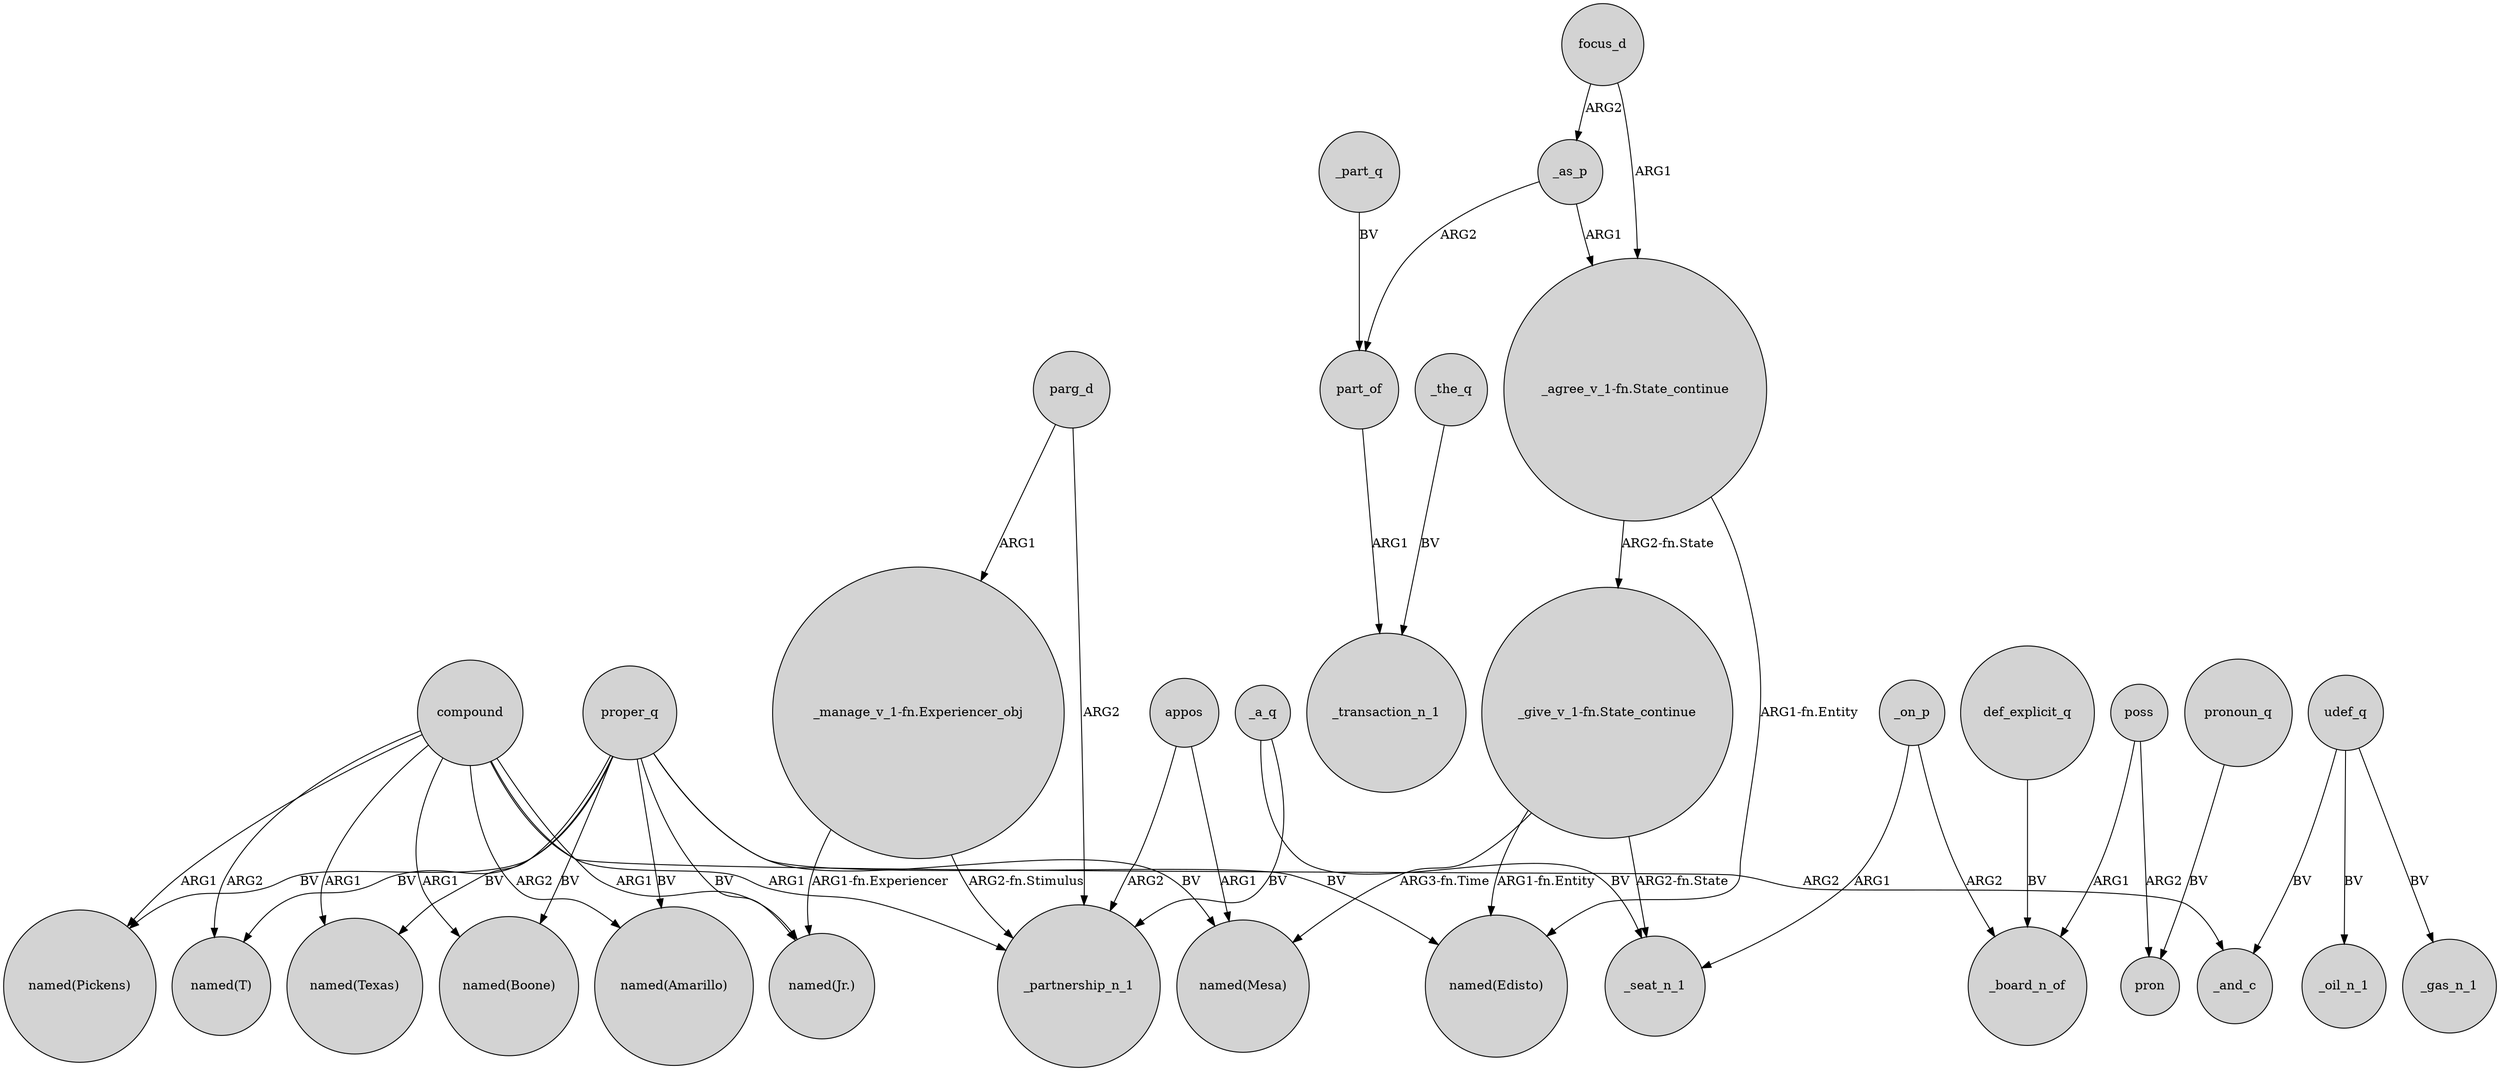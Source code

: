 digraph {
	node [shape=circle style=filled]
	proper_q -> "named(Texas)" [label=BV]
	parg_d -> "_manage_v_1-fn.Experiencer_obj" [label=ARG1]
	def_explicit_q -> _board_n_of [label=BV]
	parg_d -> _partnership_n_1 [label=ARG2]
	focus_d -> "_agree_v_1-fn.State_continue" [label=ARG1]
	_as_p -> part_of [label=ARG2]
	"_give_v_1-fn.State_continue" -> _seat_n_1 [label="ARG2-fn.State"]
	udef_q -> _oil_n_1 [label=BV]
	_a_q -> _seat_n_1 [label=BV]
	proper_q -> "named(Boone)" [label=BV]
	compound -> "named(T)" [label=ARG2]
	"_agree_v_1-fn.State_continue" -> "_give_v_1-fn.State_continue" [label="ARG2-fn.State"]
	part_of -> _transaction_n_1 [label=ARG1]
	"_manage_v_1-fn.Experiencer_obj" -> _partnership_n_1 [label="ARG2-fn.Stimulus"]
	proper_q -> "named(Jr.)" [label=BV]
	compound -> "named(Pickens)" [label=ARG1]
	udef_q -> _and_c [label=BV]
	proper_q -> "named(Edisto)" [label=BV]
	compound -> _and_c [label=ARG2]
	_a_q -> _partnership_n_1 [label=BV]
	_on_p -> _seat_n_1 [label=ARG1]
	compound -> "named(Texas)" [label=ARG1]
	proper_q -> "named(Amarillo)" [label=BV]
	pronoun_q -> pron [label=BV]
	_the_q -> _transaction_n_1 [label=BV]
	compound -> _partnership_n_1 [label=ARG1]
	poss -> pron [label=ARG2]
	_part_q -> part_of [label=BV]
	_on_p -> _board_n_of [label=ARG2]
	poss -> _board_n_of [label=ARG1]
	appos -> "named(Mesa)" [label=ARG1]
	_as_p -> "_agree_v_1-fn.State_continue" [label=ARG1]
	"_give_v_1-fn.State_continue" -> "named(Mesa)" [label="ARG3-fn.Time"]
	proper_q -> "named(Pickens)" [label=BV]
	"_agree_v_1-fn.State_continue" -> "named(Edisto)" [label="ARG1-fn.Entity"]
	compound -> "named(Amarillo)" [label=ARG2]
	"_give_v_1-fn.State_continue" -> "named(Edisto)" [label="ARG1-fn.Entity"]
	proper_q -> "named(T)" [label=BV]
	focus_d -> _as_p [label=ARG2]
	compound -> "named(Boone)" [label=ARG1]
	proper_q -> "named(Mesa)" [label=BV]
	appos -> _partnership_n_1 [label=ARG2]
	udef_q -> _gas_n_1 [label=BV]
	"_manage_v_1-fn.Experiencer_obj" -> "named(Jr.)" [label="ARG1-fn.Experiencer"]
	compound -> "named(Jr.)" [label=ARG1]
}

